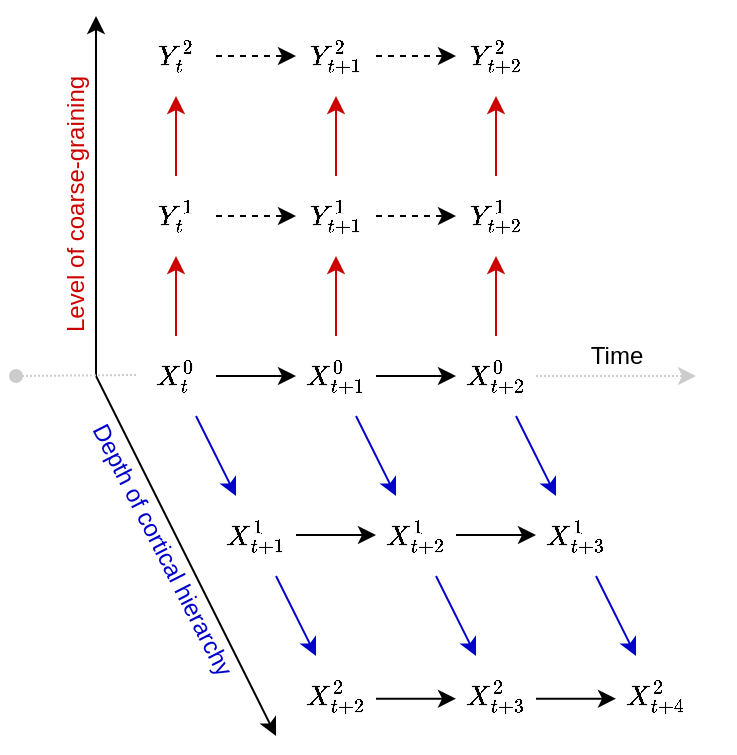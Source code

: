 <mxfile pages="1" version="11.2.8" type="google"><diagram id="bGHHrcI5gY5F3cJsugko" name="Page-1"><mxGraphModel dx="982" dy="539" grid="1" gridSize="10" guides="1" tooltips="1" connect="1" arrows="1" fold="1" page="1" pageScale="1" pageWidth="827" pageHeight="1169" math="1" shadow="0"><root><mxCell id="0"/><mxCell id="1" parent="0"/><mxCell id="PMWFZAP7rwKDquLZCmSd-65" style="edgeStyle=none;rounded=0;orthogonalLoop=1;jettySize=auto;html=1;fontColor=#CCCCCC;strokeColor=#CCCCCC;dashed=1;dashPattern=1 1;exitX=1;exitY=0.5;exitDx=0;exitDy=0;" edge="1" parent="1" source="hmXuoqG2oceySkP3R0wp-4"><mxGeometry relative="1" as="geometry"><mxPoint x="40" y="340" as="sourcePoint"/><mxPoint x="400" y="340" as="targetPoint"/></mxGeometry></mxCell><mxCell id="PMWFZAP7rwKDquLZCmSd-1" style="edgeStyle=orthogonalEdgeStyle;rounded=0;orthogonalLoop=1;jettySize=auto;html=1;exitX=0.5;exitY=0;exitDx=0;exitDy=0;entryX=0.5;entryY=1;entryDx=0;entryDy=0;strokeColor=#CC0000;" edge="1" parent="1" source="hmXuoqG2oceySkP3R0wp-2" target="hmXuoqG2oceySkP3R0wp-5"><mxGeometry relative="1" as="geometry"/></mxCell><mxCell id="PMWFZAP7rwKDquLZCmSd-31" style="edgeStyle=none;rounded=0;orthogonalLoop=1;jettySize=auto;html=1;exitX=1;exitY=0.5;exitDx=0;exitDy=0;" edge="1" parent="1" source="hmXuoqG2oceySkP3R0wp-2" target="hmXuoqG2oceySkP3R0wp-3"><mxGeometry relative="1" as="geometry"/></mxCell><mxCell id="PMWFZAP7rwKDquLZCmSd-40" style="edgeStyle=none;rounded=0;orthogonalLoop=1;jettySize=auto;html=1;exitX=0.75;exitY=1;exitDx=0;exitDy=0;entryX=0.25;entryY=0;entryDx=0;entryDy=0;strokeColor=#0000CC;" edge="1" parent="1" source="hmXuoqG2oceySkP3R0wp-2" target="PMWFZAP7rwKDquLZCmSd-7"><mxGeometry relative="1" as="geometry"/></mxCell><mxCell id="hmXuoqG2oceySkP3R0wp-2" value="$$X^0_t$$" style="text;html=1;strokeColor=none;fillColor=none;align=center;verticalAlign=middle;whiteSpace=wrap;rounded=0;" parent="1" vertex="1"><mxGeometry x="120" y="320" width="40" height="40" as="geometry"/></mxCell><mxCell id="PMWFZAP7rwKDquLZCmSd-3" style="edgeStyle=orthogonalEdgeStyle;rounded=0;orthogonalLoop=1;jettySize=auto;html=1;exitX=0.5;exitY=0;exitDx=0;exitDy=0;entryX=0.5;entryY=1;entryDx=0;entryDy=0;strokeColor=#CC0000;" edge="1" parent="1" source="hmXuoqG2oceySkP3R0wp-3" target="hmXuoqG2oceySkP3R0wp-6"><mxGeometry relative="1" as="geometry"/></mxCell><mxCell id="PMWFZAP7rwKDquLZCmSd-32" style="edgeStyle=none;rounded=0;orthogonalLoop=1;jettySize=auto;html=1;exitX=1;exitY=0.5;exitDx=0;exitDy=0;" edge="1" parent="1" source="hmXuoqG2oceySkP3R0wp-3" target="hmXuoqG2oceySkP3R0wp-4"><mxGeometry relative="1" as="geometry"/></mxCell><mxCell id="PMWFZAP7rwKDquLZCmSd-49" style="edgeStyle=none;rounded=0;orthogonalLoop=1;jettySize=auto;html=1;exitX=0.75;exitY=1;exitDx=0;exitDy=0;entryX=0.25;entryY=0;entryDx=0;entryDy=0;strokeColor=#0000CC;" edge="1" parent="1" source="hmXuoqG2oceySkP3R0wp-3" target="PMWFZAP7rwKDquLZCmSd-8"><mxGeometry relative="1" as="geometry"/></mxCell><mxCell id="hmXuoqG2oceySkP3R0wp-3" value="$$X^0_{t+1}$$" style="text;html=1;strokeColor=none;fillColor=none;align=center;verticalAlign=middle;whiteSpace=wrap;rounded=0;" parent="1" vertex="1"><mxGeometry x="200" y="320" width="40" height="40" as="geometry"/></mxCell><mxCell id="PMWFZAP7rwKDquLZCmSd-6" style="edgeStyle=orthogonalEdgeStyle;rounded=0;orthogonalLoop=1;jettySize=auto;html=1;exitX=0.5;exitY=0;exitDx=0;exitDy=0;entryX=0.5;entryY=1;entryDx=0;entryDy=0;strokeColor=#CC0000;" edge="1" parent="1" source="hmXuoqG2oceySkP3R0wp-4" target="hmXuoqG2oceySkP3R0wp-7"><mxGeometry relative="1" as="geometry"/></mxCell><mxCell id="PMWFZAP7rwKDquLZCmSd-50" style="edgeStyle=none;rounded=0;orthogonalLoop=1;jettySize=auto;html=1;exitX=0.75;exitY=1;exitDx=0;exitDy=0;entryX=0.25;entryY=0;entryDx=0;entryDy=0;strokeColor=#0000CC;" edge="1" parent="1" source="hmXuoqG2oceySkP3R0wp-4" target="PMWFZAP7rwKDquLZCmSd-9"><mxGeometry relative="1" as="geometry"/></mxCell><mxCell id="hmXuoqG2oceySkP3R0wp-4" value="$$X^0_{t+2}$$" style="text;html=1;strokeColor=none;fillColor=none;align=center;verticalAlign=middle;whiteSpace=wrap;rounded=0;" parent="1" vertex="1"><mxGeometry x="280" y="320" width="40" height="40" as="geometry"/></mxCell><mxCell id="PMWFZAP7rwKDquLZCmSd-2" style="edgeStyle=orthogonalEdgeStyle;rounded=0;orthogonalLoop=1;jettySize=auto;html=1;exitX=0.5;exitY=0;exitDx=0;exitDy=0;entryX=0.5;entryY=1;entryDx=0;entryDy=0;strokeColor=#CC0000;" edge="1" parent="1" source="hmXuoqG2oceySkP3R0wp-5" target="hmXuoqG2oceySkP3R0wp-9"><mxGeometry relative="1" as="geometry"/></mxCell><mxCell id="PMWFZAP7rwKDquLZCmSd-33" style="edgeStyle=none;rounded=0;orthogonalLoop=1;jettySize=auto;html=1;exitX=1;exitY=0.5;exitDx=0;exitDy=0;entryX=0;entryY=0.5;entryDx=0;entryDy=0;dashed=1;" edge="1" parent="1" source="hmXuoqG2oceySkP3R0wp-5" target="hmXuoqG2oceySkP3R0wp-6"><mxGeometry relative="1" as="geometry"/></mxCell><mxCell id="hmXuoqG2oceySkP3R0wp-5" value="$$Y^1_t$$" style="text;html=1;strokeColor=none;fillColor=none;align=center;verticalAlign=middle;whiteSpace=wrap;rounded=0;" parent="1" vertex="1"><mxGeometry x="120" y="240" width="40" height="40" as="geometry"/></mxCell><mxCell id="PMWFZAP7rwKDquLZCmSd-4" style="edgeStyle=orthogonalEdgeStyle;rounded=0;orthogonalLoop=1;jettySize=auto;html=1;exitX=0.5;exitY=0;exitDx=0;exitDy=0;entryX=0.5;entryY=1;entryDx=0;entryDy=0;strokeColor=#CC0000;" edge="1" parent="1" source="hmXuoqG2oceySkP3R0wp-6" target="hmXuoqG2oceySkP3R0wp-10"><mxGeometry relative="1" as="geometry"/></mxCell><mxCell id="PMWFZAP7rwKDquLZCmSd-34" style="edgeStyle=none;rounded=0;orthogonalLoop=1;jettySize=auto;html=1;exitX=1;exitY=0.5;exitDx=0;exitDy=0;entryX=0;entryY=0.5;entryDx=0;entryDy=0;dashed=1;" edge="1" parent="1" source="hmXuoqG2oceySkP3R0wp-6" target="hmXuoqG2oceySkP3R0wp-7"><mxGeometry relative="1" as="geometry"/></mxCell><mxCell id="hmXuoqG2oceySkP3R0wp-6" value="$$Y^1_{t+1}$$" style="text;html=1;strokeColor=none;fillColor=none;align=center;verticalAlign=middle;whiteSpace=wrap;rounded=0;" parent="1" vertex="1"><mxGeometry x="200" y="240" width="40" height="40" as="geometry"/></mxCell><mxCell id="PMWFZAP7rwKDquLZCmSd-5" style="edgeStyle=orthogonalEdgeStyle;rounded=0;orthogonalLoop=1;jettySize=auto;html=1;exitX=0.5;exitY=0;exitDx=0;exitDy=0;entryX=0.5;entryY=1;entryDx=0;entryDy=0;strokeColor=#CC0000;" edge="1" parent="1" source="hmXuoqG2oceySkP3R0wp-7" target="hmXuoqG2oceySkP3R0wp-11"><mxGeometry relative="1" as="geometry"/></mxCell><mxCell id="hmXuoqG2oceySkP3R0wp-7" value="$$Y^1_{t+2}$$" style="text;html=1;strokeColor=none;fillColor=none;align=center;verticalAlign=middle;whiteSpace=wrap;rounded=0;" parent="1" vertex="1"><mxGeometry x="280" y="240" width="40" height="40" as="geometry"/></mxCell><mxCell id="PMWFZAP7rwKDquLZCmSd-36" value="" style="edgeStyle=none;rounded=0;orthogonalLoop=1;jettySize=auto;html=1;dashed=1;" edge="1" parent="1" source="hmXuoqG2oceySkP3R0wp-9" target="hmXuoqG2oceySkP3R0wp-10"><mxGeometry relative="1" as="geometry"/></mxCell><mxCell id="hmXuoqG2oceySkP3R0wp-9" value="$$Y^2_t$$" style="text;html=1;strokeColor=none;fillColor=none;align=center;verticalAlign=middle;whiteSpace=wrap;rounded=0;" parent="1" vertex="1"><mxGeometry x="120" y="160" width="40" height="40" as="geometry"/></mxCell><mxCell id="PMWFZAP7rwKDquLZCmSd-35" value="" style="edgeStyle=none;rounded=0;orthogonalLoop=1;jettySize=auto;html=1;dashed=1;" edge="1" parent="1" source="hmXuoqG2oceySkP3R0wp-10" target="hmXuoqG2oceySkP3R0wp-11"><mxGeometry relative="1" as="geometry"/></mxCell><mxCell id="hmXuoqG2oceySkP3R0wp-10" value="$$Y^2_{t+1}$$" style="text;html=1;strokeColor=none;fillColor=none;align=center;verticalAlign=middle;whiteSpace=wrap;rounded=0;" parent="1" vertex="1"><mxGeometry x="200" y="160" width="40" height="40" as="geometry"/></mxCell><mxCell id="hmXuoqG2oceySkP3R0wp-11" value="$$Y^2_{t+2}$$" style="text;html=1;strokeColor=none;fillColor=none;align=center;verticalAlign=middle;whiteSpace=wrap;rounded=0;" parent="1" vertex="1"><mxGeometry x="280" y="160" width="40" height="40" as="geometry"/></mxCell><mxCell id="PMWFZAP7rwKDquLZCmSd-7" value="$$X^1_{t+1}$$" style="text;html=1;strokeColor=none;fillColor=none;align=center;verticalAlign=middle;whiteSpace=wrap;rounded=0;" vertex="1" parent="1"><mxGeometry x="160" y="400" width="40" height="40" as="geometry"/></mxCell><mxCell id="PMWFZAP7rwKDquLZCmSd-8" value="$$X^1_{t+2}$$" style="text;html=1;strokeColor=none;fillColor=none;align=center;verticalAlign=middle;whiteSpace=wrap;rounded=0;" vertex="1" parent="1"><mxGeometry x="240" y="400" width="40" height="40" as="geometry"/></mxCell><mxCell id="PMWFZAP7rwKDquLZCmSd-9" value="$$X^1_{t+3}$$" style="text;html=1;strokeColor=none;fillColor=none;align=center;verticalAlign=middle;whiteSpace=wrap;rounded=0;" vertex="1" parent="1"><mxGeometry x="320" y="400" width="40" height="40" as="geometry"/></mxCell><mxCell id="PMWFZAP7rwKDquLZCmSd-26" value="$$X^2_{t+2}$$" style="text;html=1;strokeColor=none;fillColor=none;align=center;verticalAlign=middle;whiteSpace=wrap;rounded=0;" vertex="1" parent="1"><mxGeometry x="200" y="480" width="40" height="40" as="geometry"/></mxCell><mxCell id="PMWFZAP7rwKDquLZCmSd-27" value="$$X^2_{t+3}$$" style="text;html=1;strokeColor=none;fillColor=none;align=center;verticalAlign=middle;whiteSpace=wrap;rounded=0;" vertex="1" parent="1"><mxGeometry x="280" y="480" width="40" height="40" as="geometry"/></mxCell><mxCell id="PMWFZAP7rwKDquLZCmSd-28" value="$$X^2_{t+4}$$" style="text;html=1;strokeColor=none;fillColor=none;align=center;verticalAlign=middle;whiteSpace=wrap;rounded=0;" vertex="1" parent="1"><mxGeometry x="360" y="480" width="40" height="40" as="geometry"/></mxCell><mxCell id="PMWFZAP7rwKDquLZCmSd-52" style="edgeStyle=none;rounded=0;orthogonalLoop=1;jettySize=auto;html=1;exitX=0.75;exitY=1;exitDx=0;exitDy=0;entryX=0.25;entryY=0;entryDx=0;entryDy=0;strokeColor=#0000CC;" edge="1" parent="1"><mxGeometry relative="1" as="geometry"><mxPoint x="190" y="440" as="sourcePoint"/><mxPoint x="210" y="480" as="targetPoint"/></mxGeometry></mxCell><mxCell id="PMWFZAP7rwKDquLZCmSd-53" style="edgeStyle=none;rounded=0;orthogonalLoop=1;jettySize=auto;html=1;exitX=0.75;exitY=1;exitDx=0;exitDy=0;entryX=0.25;entryY=0;entryDx=0;entryDy=0;strokeColor=#0000CC;" edge="1" parent="1"><mxGeometry relative="1" as="geometry"><mxPoint x="270" y="440" as="sourcePoint"/><mxPoint x="290" y="480" as="targetPoint"/></mxGeometry></mxCell><mxCell id="PMWFZAP7rwKDquLZCmSd-54" style="edgeStyle=none;rounded=0;orthogonalLoop=1;jettySize=auto;html=1;exitX=0.75;exitY=1;exitDx=0;exitDy=0;entryX=0.25;entryY=0;entryDx=0;entryDy=0;strokeColor=#0000CC;" edge="1" parent="1"><mxGeometry relative="1" as="geometry"><mxPoint x="350" y="440" as="sourcePoint"/><mxPoint x="370" y="480" as="targetPoint"/></mxGeometry></mxCell><mxCell id="PMWFZAP7rwKDquLZCmSd-60" value="" style="endArrow=classic;html=1;" edge="1" parent="1"><mxGeometry width="50" height="50" relative="1" as="geometry"><mxPoint x="100" y="340" as="sourcePoint"/><mxPoint x="100" y="160" as="targetPoint"/></mxGeometry></mxCell><mxCell id="PMWFZAP7rwKDquLZCmSd-61" value="" style="endArrow=classic;html=1;" edge="1" parent="1"><mxGeometry width="50" height="50" relative="1" as="geometry"><mxPoint x="100" y="340" as="sourcePoint"/><mxPoint x="190" y="520" as="targetPoint"/></mxGeometry></mxCell><mxCell id="PMWFZAP7rwKDquLZCmSd-62" value="Level of coarse-graining" style="text;html=1;resizable=0;points=[];autosize=1;align=left;verticalAlign=top;spacingTop=-4;rotation=-90;fontColor=#CC0000;" vertex="1" parent="1"><mxGeometry x="20" y="240" width="140" height="20" as="geometry"/></mxCell><mxCell id="PMWFZAP7rwKDquLZCmSd-64" value="Depth of cortical hierarchy" style="text;html=1;resizable=0;points=[];autosize=1;align=left;verticalAlign=top;spacingTop=-4;rotation=63;fontColor=#0000CC;" vertex="1" parent="1"><mxGeometry x="60" y="420" width="150" height="20" as="geometry"/></mxCell><mxCell id="PMWFZAP7rwKDquLZCmSd-66" value="Time" style="text;html=1;resizable=0;points=[];autosize=1;align=center;verticalAlign=top;spacingTop=-4;rotation=0;" vertex="1" parent="1"><mxGeometry x="340" y="320" width="40" height="20" as="geometry"/></mxCell><mxCell id="PMWFZAP7rwKDquLZCmSd-68" style="edgeStyle=none;rounded=0;orthogonalLoop=1;jettySize=auto;html=1;exitX=1;exitY=0.5;exitDx=0;exitDy=0;" edge="1" parent="1"><mxGeometry relative="1" as="geometry"><mxPoint x="200" y="419.5" as="sourcePoint"/><mxPoint x="240" y="419.5" as="targetPoint"/></mxGeometry></mxCell><mxCell id="PMWFZAP7rwKDquLZCmSd-69" style="edgeStyle=none;rounded=0;orthogonalLoop=1;jettySize=auto;html=1;exitX=1;exitY=0.5;exitDx=0;exitDy=0;" edge="1" parent="1"><mxGeometry relative="1" as="geometry"><mxPoint x="280" y="419.5" as="sourcePoint"/><mxPoint x="320" y="419.5" as="targetPoint"/></mxGeometry></mxCell><mxCell id="PMWFZAP7rwKDquLZCmSd-70" style="edgeStyle=none;rounded=0;orthogonalLoop=1;jettySize=auto;html=1;exitX=1;exitY=0.5;exitDx=0;exitDy=0;" edge="1" parent="1"><mxGeometry relative="1" as="geometry"><mxPoint x="240" y="501.333" as="sourcePoint"/><mxPoint x="280" y="501.333" as="targetPoint"/></mxGeometry></mxCell><mxCell id="PMWFZAP7rwKDquLZCmSd-71" style="edgeStyle=none;rounded=0;orthogonalLoop=1;jettySize=auto;html=1;exitX=1;exitY=0.5;exitDx=0;exitDy=0;" edge="1" parent="1"><mxGeometry relative="1" as="geometry"><mxPoint x="320" y="501.333" as="sourcePoint"/><mxPoint x="360" y="501.333" as="targetPoint"/></mxGeometry></mxCell><mxCell id="PMWFZAP7rwKDquLZCmSd-76" style="edgeStyle=none;rounded=0;orthogonalLoop=1;jettySize=auto;html=1;fontColor=#CCCCCC;strokeColor=#CCCCCC;dashed=1;dashPattern=1 1;endArrow=none;endFill=0;startArrow=oval;startFill=1;" edge="1" parent="1"><mxGeometry relative="1" as="geometry"><mxPoint x="60" y="340" as="sourcePoint"/><mxPoint x="120" y="339.5" as="targetPoint"/></mxGeometry></mxCell></root></mxGraphModel></diagram></mxfile>